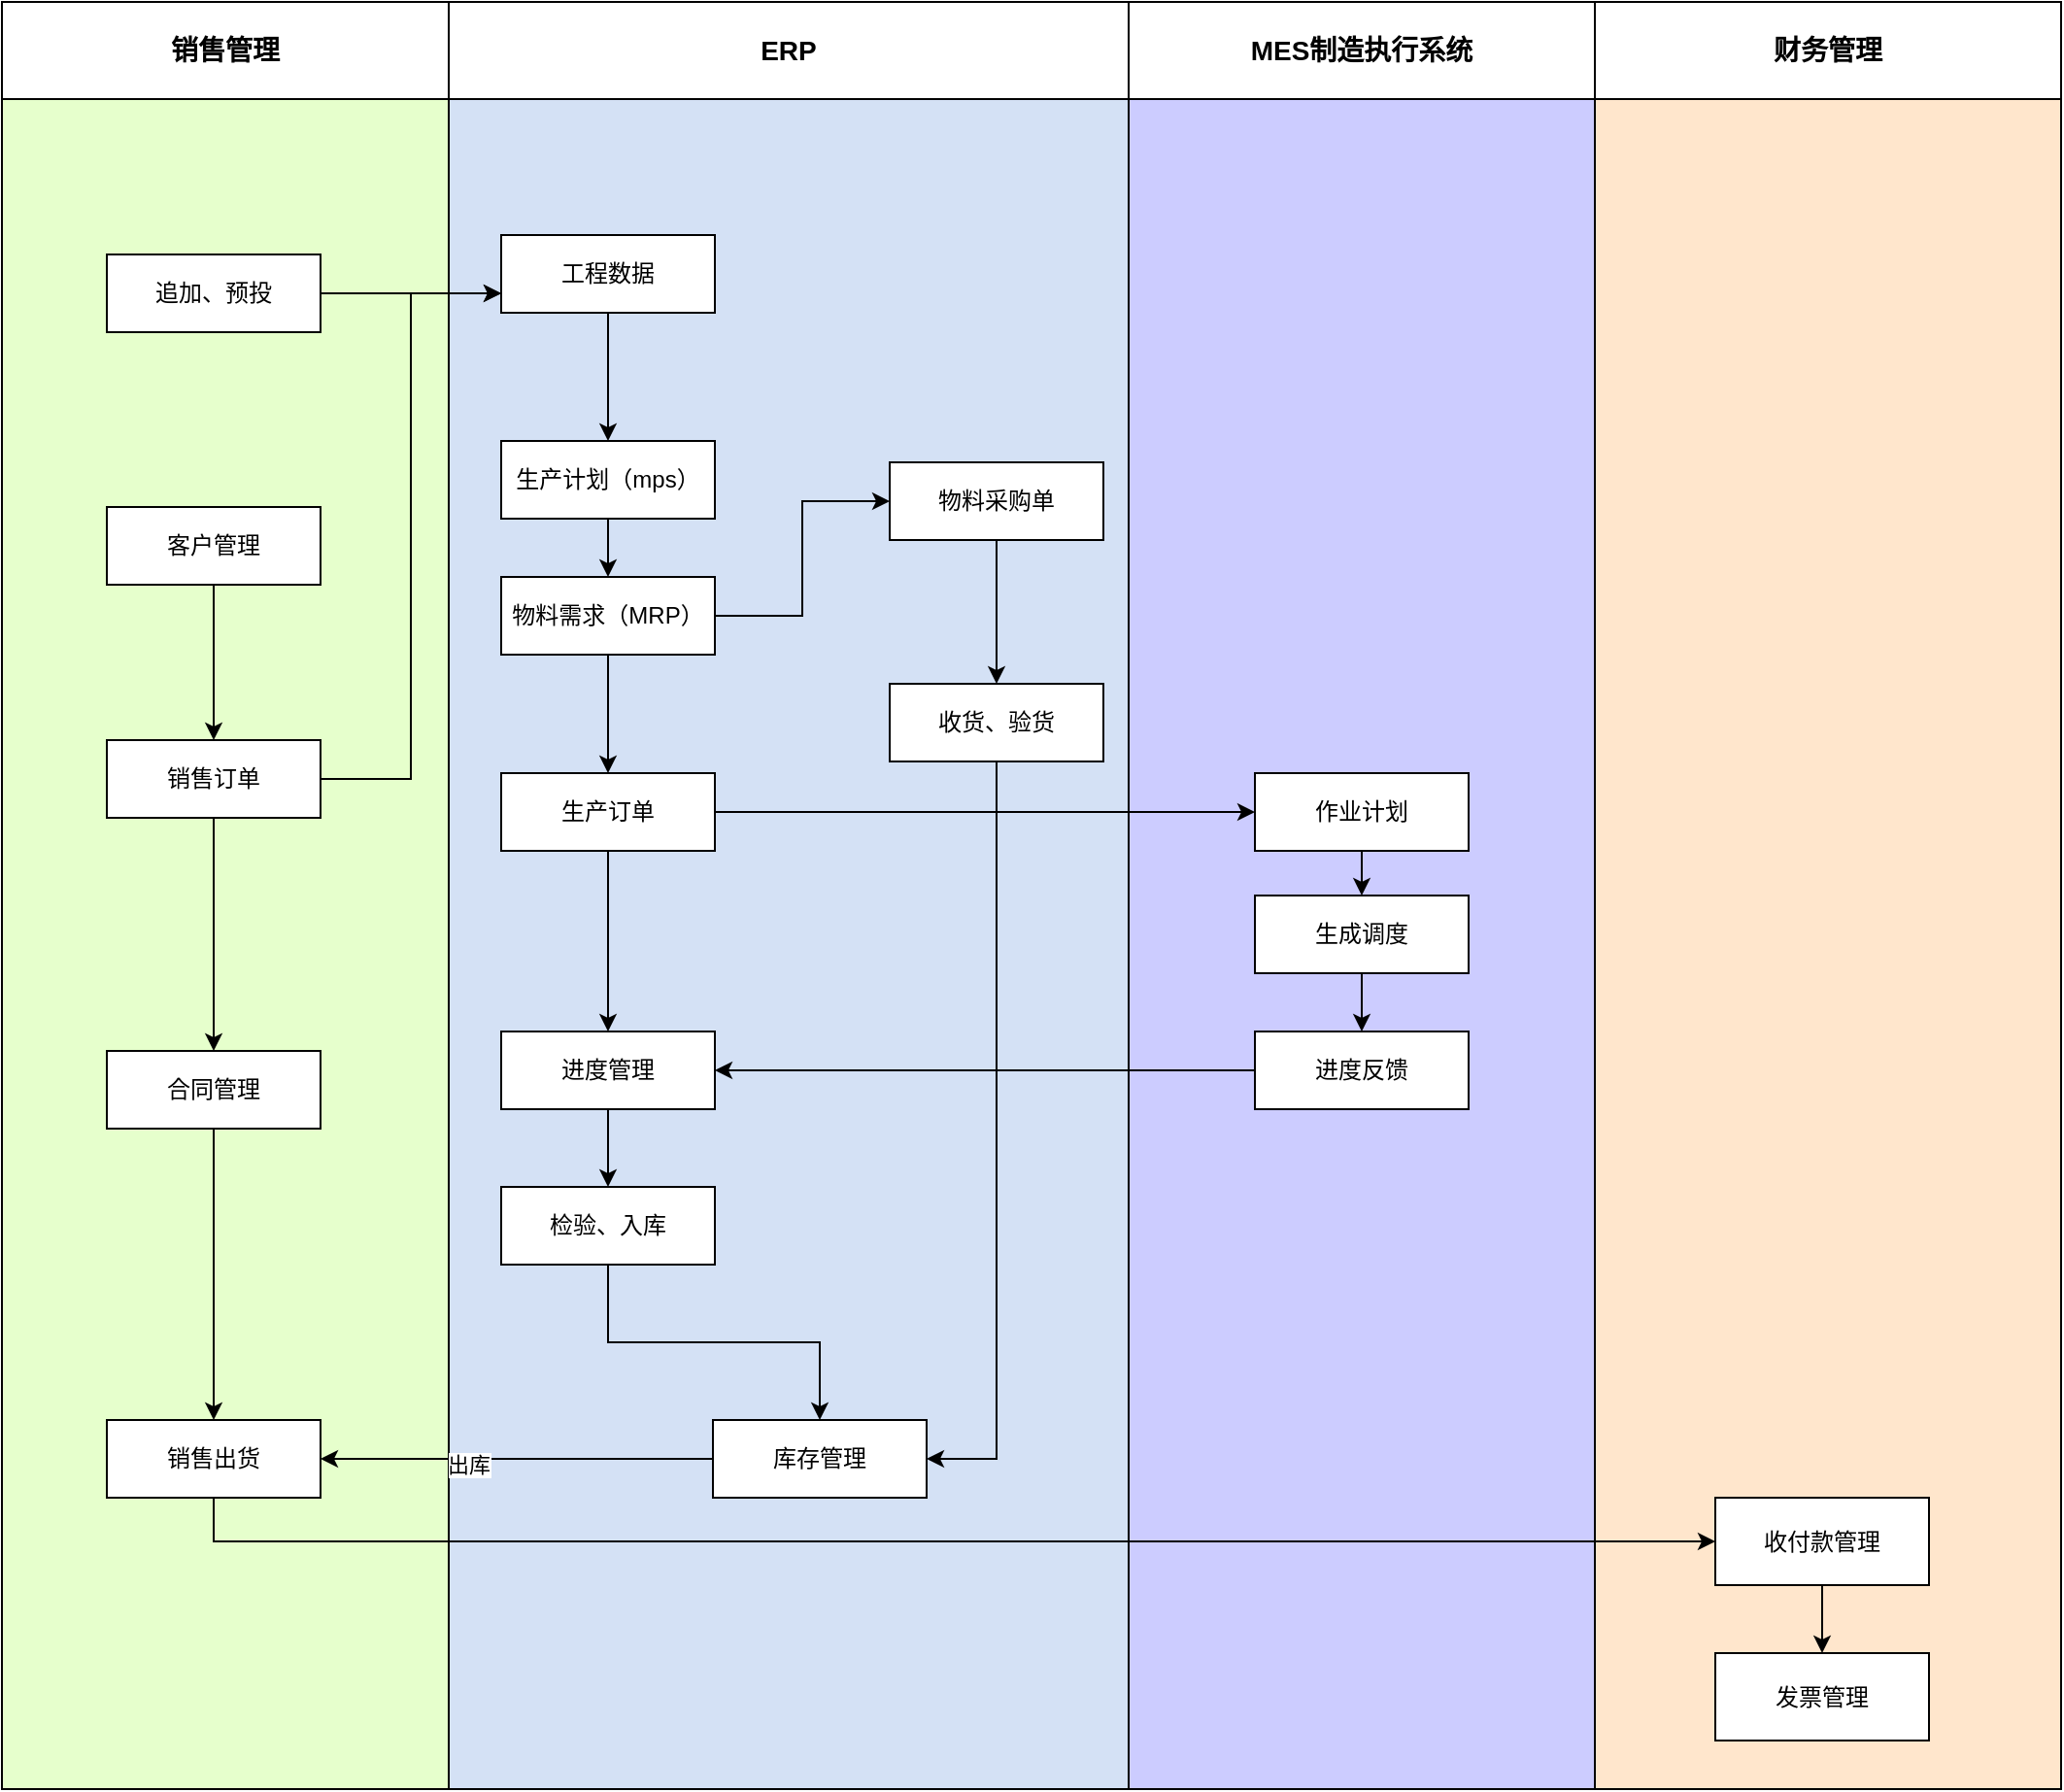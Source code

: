 <mxfile version="27.1.6">
  <diagram name="第 1 页" id="C0grphwBuT5nrtr26YMs">
    <mxGraphModel dx="2066" dy="1111" grid="1" gridSize="10" guides="1" tooltips="1" connect="1" arrows="1" fold="1" page="1" pageScale="1" pageWidth="827" pageHeight="1169" math="0" shadow="0">
      <root>
        <mxCell id="0" />
        <mxCell id="1" parent="0" />
        <mxCell id="UZdIwau76gTkTRf2nX4t-52" value="" style="rounded=0;whiteSpace=wrap;html=1;fillColor=#FFE6CC;" vertex="1" parent="1">
          <mxGeometry x="830" y="90" width="240" height="920" as="geometry" />
        </mxCell>
        <mxCell id="UZdIwau76gTkTRf2nX4t-51" value="" style="rounded=0;whiteSpace=wrap;html=1;fillColor=#CCCCFF;" vertex="1" parent="1">
          <mxGeometry x="590" y="90" width="240" height="920" as="geometry" />
        </mxCell>
        <mxCell id="UZdIwau76gTkTRf2nX4t-50" value="" style="rounded=0;whiteSpace=wrap;html=1;fillColor=#D4E1F5;" vertex="1" parent="1">
          <mxGeometry x="240" y="90" width="350" height="920" as="geometry" />
        </mxCell>
        <mxCell id="UZdIwau76gTkTRf2nX4t-49" value="" style="rounded=0;whiteSpace=wrap;html=1;fillColor=#E6FFCC;" vertex="1" parent="1">
          <mxGeometry x="10" y="90" width="230" height="920" as="geometry" />
        </mxCell>
        <mxCell id="z6uMGKgwcrjYF7hSnrwi-1" value="销售管理" style="rounded=0;whiteSpace=wrap;html=1;fontStyle=1;fontSize=14;" parent="1" vertex="1">
          <mxGeometry x="10" y="90" width="230" height="50" as="geometry" />
        </mxCell>
        <mxCell id="UZdIwau76gTkTRf2nX4t-4" value="财务管理" style="rounded=0;whiteSpace=wrap;html=1;fontSize=14;fontStyle=1" vertex="1" parent="1">
          <mxGeometry x="830" y="90" width="240" height="50" as="geometry" />
        </mxCell>
        <mxCell id="UZdIwau76gTkTRf2nX4t-16" value="" style="edgeStyle=orthogonalEdgeStyle;rounded=0;orthogonalLoop=1;jettySize=auto;html=1;entryX=0;entryY=0.75;entryDx=0;entryDy=0;" edge="1" parent="1" source="UZdIwau76gTkTRf2nX4t-5" target="UZdIwau76gTkTRf2nX4t-15">
          <mxGeometry relative="1" as="geometry" />
        </mxCell>
        <mxCell id="UZdIwau76gTkTRf2nX4t-5" value="追加、预投" style="rounded=0;whiteSpace=wrap;html=1;" vertex="1" parent="1">
          <mxGeometry x="64" y="220" width="110" height="40" as="geometry" />
        </mxCell>
        <mxCell id="UZdIwau76gTkTRf2nX4t-8" value="" style="edgeStyle=orthogonalEdgeStyle;rounded=0;orthogonalLoop=1;jettySize=auto;html=1;" edge="1" parent="1" source="UZdIwau76gTkTRf2nX4t-6" target="UZdIwau76gTkTRf2nX4t-7">
          <mxGeometry relative="1" as="geometry" />
        </mxCell>
        <mxCell id="UZdIwau76gTkTRf2nX4t-6" value="客户管理" style="rounded=0;whiteSpace=wrap;html=1;" vertex="1" parent="1">
          <mxGeometry x="64" y="350" width="110" height="40" as="geometry" />
        </mxCell>
        <mxCell id="UZdIwau76gTkTRf2nX4t-26" style="edgeStyle=orthogonalEdgeStyle;rounded=0;orthogonalLoop=1;jettySize=auto;html=1;entryX=0;entryY=0.75;entryDx=0;entryDy=0;" edge="1" parent="1" source="UZdIwau76gTkTRf2nX4t-7" target="UZdIwau76gTkTRf2nX4t-15">
          <mxGeometry relative="1" as="geometry" />
        </mxCell>
        <mxCell id="UZdIwau76gTkTRf2nX4t-56" value="" style="edgeStyle=orthogonalEdgeStyle;rounded=0;orthogonalLoop=1;jettySize=auto;html=1;" edge="1" parent="1" source="UZdIwau76gTkTRf2nX4t-7" target="UZdIwau76gTkTRf2nX4t-55">
          <mxGeometry relative="1" as="geometry" />
        </mxCell>
        <mxCell id="UZdIwau76gTkTRf2nX4t-7" value="销售订单" style="rounded=0;whiteSpace=wrap;html=1;" vertex="1" parent="1">
          <mxGeometry x="64" y="470" width="110" height="40" as="geometry" />
        </mxCell>
        <mxCell id="UZdIwau76gTkTRf2nX4t-12" value="" style="edgeStyle=orthogonalEdgeStyle;rounded=0;orthogonalLoop=1;jettySize=auto;html=1;exitX=0.5;exitY=1;exitDx=0;exitDy=0;entryX=0;entryY=0.5;entryDx=0;entryDy=0;" edge="1" parent="1" source="UZdIwau76gTkTRf2nX4t-9" target="UZdIwau76gTkTRf2nX4t-11">
          <mxGeometry relative="1" as="geometry" />
        </mxCell>
        <mxCell id="UZdIwau76gTkTRf2nX4t-9" value="销售出货" style="rounded=0;whiteSpace=wrap;html=1;" vertex="1" parent="1">
          <mxGeometry x="64" y="820" width="110" height="40" as="geometry" />
        </mxCell>
        <mxCell id="UZdIwau76gTkTRf2nX4t-14" value="" style="edgeStyle=orthogonalEdgeStyle;rounded=0;orthogonalLoop=1;jettySize=auto;html=1;exitX=0.5;exitY=1;exitDx=0;exitDy=0;" edge="1" parent="1" source="UZdIwau76gTkTRf2nX4t-11" target="UZdIwau76gTkTRf2nX4t-13">
          <mxGeometry relative="1" as="geometry" />
        </mxCell>
        <mxCell id="UZdIwau76gTkTRf2nX4t-11" value="收付款管理" style="rounded=0;whiteSpace=wrap;html=1;" vertex="1" parent="1">
          <mxGeometry x="892" y="860" width="110" height="45" as="geometry" />
        </mxCell>
        <mxCell id="UZdIwau76gTkTRf2nX4t-13" value="发票管理" style="rounded=0;whiteSpace=wrap;html=1;" vertex="1" parent="1">
          <mxGeometry x="892" y="940" width="110" height="45" as="geometry" />
        </mxCell>
        <mxCell id="UZdIwau76gTkTRf2nX4t-18" value="" style="edgeStyle=orthogonalEdgeStyle;rounded=0;orthogonalLoop=1;jettySize=auto;html=1;" edge="1" parent="1" source="UZdIwau76gTkTRf2nX4t-15" target="UZdIwau76gTkTRf2nX4t-17">
          <mxGeometry relative="1" as="geometry" />
        </mxCell>
        <mxCell id="UZdIwau76gTkTRf2nX4t-15" value="工程数据" style="rounded=0;whiteSpace=wrap;html=1;" vertex="1" parent="1">
          <mxGeometry x="267" y="210" width="110" height="40" as="geometry" />
        </mxCell>
        <mxCell id="UZdIwau76gTkTRf2nX4t-20" value="" style="edgeStyle=orthogonalEdgeStyle;rounded=0;orthogonalLoop=1;jettySize=auto;html=1;" edge="1" parent="1" source="UZdIwau76gTkTRf2nX4t-17" target="UZdIwau76gTkTRf2nX4t-19">
          <mxGeometry relative="1" as="geometry" />
        </mxCell>
        <mxCell id="UZdIwau76gTkTRf2nX4t-17" value="生产计划（mps）" style="rounded=0;whiteSpace=wrap;html=1;" vertex="1" parent="1">
          <mxGeometry x="267" y="316" width="110" height="40" as="geometry" />
        </mxCell>
        <mxCell id="UZdIwau76gTkTRf2nX4t-22" value="" style="edgeStyle=orthogonalEdgeStyle;rounded=0;orthogonalLoop=1;jettySize=auto;html=1;" edge="1" parent="1" source="UZdIwau76gTkTRf2nX4t-19" target="UZdIwau76gTkTRf2nX4t-21">
          <mxGeometry relative="1" as="geometry" />
        </mxCell>
        <mxCell id="UZdIwau76gTkTRf2nX4t-25" value="" style="edgeStyle=orthogonalEdgeStyle;rounded=0;orthogonalLoop=1;jettySize=auto;html=1;entryX=0;entryY=0.5;entryDx=0;entryDy=0;" edge="1" parent="1" source="UZdIwau76gTkTRf2nX4t-19" target="UZdIwau76gTkTRf2nX4t-24">
          <mxGeometry relative="1" as="geometry" />
        </mxCell>
        <mxCell id="UZdIwau76gTkTRf2nX4t-19" value="物料需求（MRP）" style="rounded=0;whiteSpace=wrap;html=1;" vertex="1" parent="1">
          <mxGeometry x="267" y="386" width="110" height="40" as="geometry" />
        </mxCell>
        <mxCell id="UZdIwau76gTkTRf2nX4t-37" value="" style="edgeStyle=orthogonalEdgeStyle;rounded=0;orthogonalLoop=1;jettySize=auto;html=1;" edge="1" parent="1" source="UZdIwau76gTkTRf2nX4t-21" target="UZdIwau76gTkTRf2nX4t-36">
          <mxGeometry relative="1" as="geometry" />
        </mxCell>
        <mxCell id="UZdIwau76gTkTRf2nX4t-46" style="edgeStyle=orthogonalEdgeStyle;rounded=0;orthogonalLoop=1;jettySize=auto;html=1;" edge="1" parent="1" source="UZdIwau76gTkTRf2nX4t-21" target="UZdIwau76gTkTRf2nX4t-27">
          <mxGeometry relative="1" as="geometry" />
        </mxCell>
        <mxCell id="UZdIwau76gTkTRf2nX4t-21" value="生产订单" style="rounded=0;whiteSpace=wrap;html=1;" vertex="1" parent="1">
          <mxGeometry x="267" y="487" width="110" height="40" as="geometry" />
        </mxCell>
        <mxCell id="UZdIwau76gTkTRf2nX4t-42" style="edgeStyle=orthogonalEdgeStyle;rounded=0;orthogonalLoop=1;jettySize=auto;html=1;entryX=1;entryY=0.5;entryDx=0;entryDy=0;" edge="1" parent="1" source="UZdIwau76gTkTRf2nX4t-23" target="UZdIwau76gTkTRf2nX4t-9">
          <mxGeometry relative="1" as="geometry" />
        </mxCell>
        <mxCell id="UZdIwau76gTkTRf2nX4t-43" value="出库" style="edgeLabel;html=1;align=center;verticalAlign=middle;resizable=0;points=[];" vertex="1" connectable="0" parent="UZdIwau76gTkTRf2nX4t-42">
          <mxGeometry x="0.254" y="3" relative="1" as="geometry">
            <mxPoint as="offset" />
          </mxGeometry>
        </mxCell>
        <mxCell id="UZdIwau76gTkTRf2nX4t-23" value="库存管理" style="rounded=0;whiteSpace=wrap;html=1;" vertex="1" parent="1">
          <mxGeometry x="376" y="820" width="110" height="40" as="geometry" />
        </mxCell>
        <mxCell id="UZdIwau76gTkTRf2nX4t-33" value="" style="edgeStyle=orthogonalEdgeStyle;rounded=0;orthogonalLoop=1;jettySize=auto;html=1;" edge="1" parent="1" source="UZdIwau76gTkTRf2nX4t-24" target="UZdIwau76gTkTRf2nX4t-32">
          <mxGeometry relative="1" as="geometry" />
        </mxCell>
        <mxCell id="UZdIwau76gTkTRf2nX4t-24" value="物料采购单" style="rounded=0;whiteSpace=wrap;html=1;" vertex="1" parent="1">
          <mxGeometry x="467" y="327" width="110" height="40" as="geometry" />
        </mxCell>
        <mxCell id="UZdIwau76gTkTRf2nX4t-29" value="" style="edgeStyle=orthogonalEdgeStyle;rounded=0;orthogonalLoop=1;jettySize=auto;html=1;" edge="1" parent="1" source="UZdIwau76gTkTRf2nX4t-27" target="UZdIwau76gTkTRf2nX4t-28">
          <mxGeometry relative="1" as="geometry" />
        </mxCell>
        <mxCell id="UZdIwau76gTkTRf2nX4t-27" value="作业计划" style="rounded=0;whiteSpace=wrap;html=1;" vertex="1" parent="1">
          <mxGeometry x="655" y="487" width="110" height="40" as="geometry" />
        </mxCell>
        <mxCell id="UZdIwau76gTkTRf2nX4t-31" value="" style="edgeStyle=orthogonalEdgeStyle;rounded=0;orthogonalLoop=1;jettySize=auto;html=1;" edge="1" parent="1" source="UZdIwau76gTkTRf2nX4t-28" target="UZdIwau76gTkTRf2nX4t-30">
          <mxGeometry relative="1" as="geometry" />
        </mxCell>
        <mxCell id="UZdIwau76gTkTRf2nX4t-28" value="生成调度" style="rounded=0;whiteSpace=wrap;html=1;" vertex="1" parent="1">
          <mxGeometry x="655" y="550" width="110" height="40" as="geometry" />
        </mxCell>
        <mxCell id="UZdIwau76gTkTRf2nX4t-45" style="edgeStyle=orthogonalEdgeStyle;rounded=0;orthogonalLoop=1;jettySize=auto;html=1;entryX=1;entryY=0.5;entryDx=0;entryDy=0;" edge="1" parent="1" source="UZdIwau76gTkTRf2nX4t-30" target="UZdIwau76gTkTRf2nX4t-36">
          <mxGeometry relative="1" as="geometry" />
        </mxCell>
        <mxCell id="UZdIwau76gTkTRf2nX4t-30" value="进度反馈" style="rounded=0;whiteSpace=wrap;html=1;" vertex="1" parent="1">
          <mxGeometry x="655" y="620" width="110" height="40" as="geometry" />
        </mxCell>
        <mxCell id="UZdIwau76gTkTRf2nX4t-34" style="edgeStyle=orthogonalEdgeStyle;rounded=0;orthogonalLoop=1;jettySize=auto;html=1;entryX=1;entryY=0.5;entryDx=0;entryDy=0;" edge="1" parent="1" source="UZdIwau76gTkTRf2nX4t-32" target="UZdIwau76gTkTRf2nX4t-23">
          <mxGeometry relative="1" as="geometry" />
        </mxCell>
        <mxCell id="UZdIwau76gTkTRf2nX4t-32" value="收货、验货" style="rounded=0;whiteSpace=wrap;html=1;" vertex="1" parent="1">
          <mxGeometry x="467" y="441" width="110" height="40" as="geometry" />
        </mxCell>
        <mxCell id="UZdIwau76gTkTRf2nX4t-40" value="" style="edgeStyle=orthogonalEdgeStyle;rounded=0;orthogonalLoop=1;jettySize=auto;html=1;" edge="1" parent="1" source="UZdIwau76gTkTRf2nX4t-36" target="UZdIwau76gTkTRf2nX4t-39">
          <mxGeometry relative="1" as="geometry" />
        </mxCell>
        <mxCell id="UZdIwau76gTkTRf2nX4t-36" value="进度管理" style="rounded=0;whiteSpace=wrap;html=1;" vertex="1" parent="1">
          <mxGeometry x="267" y="620" width="110" height="40" as="geometry" />
        </mxCell>
        <mxCell id="UZdIwau76gTkTRf2nX4t-41" style="edgeStyle=orthogonalEdgeStyle;rounded=0;orthogonalLoop=1;jettySize=auto;html=1;entryX=0.5;entryY=0;entryDx=0;entryDy=0;" edge="1" parent="1" source="UZdIwau76gTkTRf2nX4t-39" target="UZdIwau76gTkTRf2nX4t-23">
          <mxGeometry relative="1" as="geometry" />
        </mxCell>
        <mxCell id="UZdIwau76gTkTRf2nX4t-39" value="检验、入库" style="rounded=0;whiteSpace=wrap;html=1;" vertex="1" parent="1">
          <mxGeometry x="267" y="700" width="110" height="40" as="geometry" />
        </mxCell>
        <mxCell id="UZdIwau76gTkTRf2nX4t-53" value="ERP" style="rounded=0;whiteSpace=wrap;html=1;fontStyle=1;fontSize=14;" vertex="1" parent="1">
          <mxGeometry x="240" y="90" width="350" height="50" as="geometry" />
        </mxCell>
        <mxCell id="UZdIwau76gTkTRf2nX4t-54" value="&lt;font style=&quot;&quot;&gt;MES制造执行系统&lt;/font&gt;" style="rounded=0;whiteSpace=wrap;html=1;fontStyle=1;fontSize=14;" vertex="1" parent="1">
          <mxGeometry x="590" y="90" width="240" height="50" as="geometry" />
        </mxCell>
        <mxCell id="UZdIwau76gTkTRf2nX4t-57" style="edgeStyle=orthogonalEdgeStyle;rounded=0;orthogonalLoop=1;jettySize=auto;html=1;" edge="1" parent="1" source="UZdIwau76gTkTRf2nX4t-55" target="UZdIwau76gTkTRf2nX4t-9">
          <mxGeometry relative="1" as="geometry" />
        </mxCell>
        <mxCell id="UZdIwau76gTkTRf2nX4t-55" value="合同管理" style="rounded=0;whiteSpace=wrap;html=1;" vertex="1" parent="1">
          <mxGeometry x="64" y="630" width="110" height="40" as="geometry" />
        </mxCell>
      </root>
    </mxGraphModel>
  </diagram>
</mxfile>

